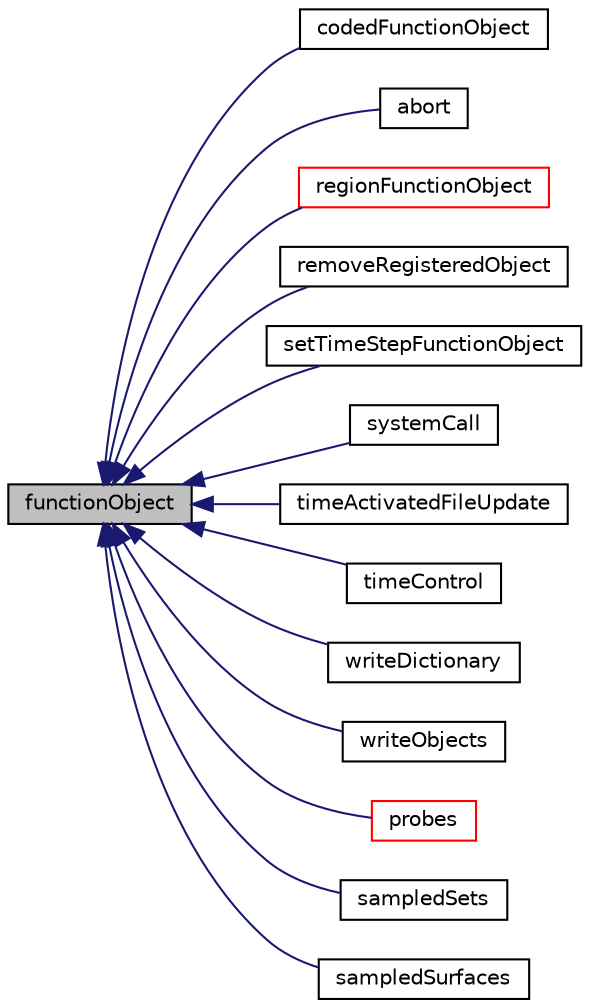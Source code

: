 digraph "functionObject"
{
  bgcolor="transparent";
  edge [fontname="Helvetica",fontsize="10",labelfontname="Helvetica",labelfontsize="10"];
  node [fontname="Helvetica",fontsize="10",shape=record];
  rankdir="LR";
  Node0 [label="functionObject",height=0.2,width=0.4,color="black", fillcolor="grey75", style="filled", fontcolor="black"];
  Node0 -> Node1 [dir="back",color="midnightblue",fontsize="10",style="solid",fontname="Helvetica"];
  Node1 [label="codedFunctionObject",height=0.2,width=0.4,color="black",URL="$a24389.html",tooltip="Provides a general interface to enable dynamic code compilation. "];
  Node0 -> Node2 [dir="back",color="midnightblue",fontsize="10",style="solid",fontname="Helvetica"];
  Node2 [label="abort",height=0.2,width=0.4,color="black",URL="$a24385.html",tooltip="Watches for presence of the named file in the $FOAM_CASE directory and aborts the calculation if it i..."];
  Node0 -> Node3 [dir="back",color="midnightblue",fontsize="10",style="solid",fontname="Helvetica"];
  Node3 [label="regionFunctionObject",height=0.2,width=0.4,color="red",URL="$a27233.html",tooltip="Specialization of Foam::functionObject for a region and providing a reference to the region Foam::obj..."];
  Node0 -> Node55 [dir="back",color="midnightblue",fontsize="10",style="solid",fontname="Helvetica"];
  Node55 [label="removeRegisteredObject",height=0.2,width=0.4,color="black",URL="$a24393.html",tooltip="Removes registered objects if present in the database. "];
  Node0 -> Node56 [dir="back",color="midnightblue",fontsize="10",style="solid",fontname="Helvetica"];
  Node56 [label="setTimeStepFunctionObject",height=0.2,width=0.4,color="black",URL="$a24401.html",tooltip="Overrides the timeStep. Can only be used with solvers with adjustTimeStep control (e..."];
  Node0 -> Node57 [dir="back",color="midnightblue",fontsize="10",style="solid",fontname="Helvetica"];
  Node57 [label="systemCall",height=0.2,width=0.4,color="black",URL="$a24405.html",tooltip="Executes system calls, entered in the form of a string lists. "];
  Node0 -> Node58 [dir="back",color="midnightblue",fontsize="10",style="solid",fontname="Helvetica"];
  Node58 [label="timeActivatedFileUpdate",height=0.2,width=0.4,color="black",URL="$a24409.html",tooltip="Performs a file copy/replacement once a specified time has been reached. "];
  Node0 -> Node59 [dir="back",color="midnightblue",fontsize="10",style="solid",fontname="Helvetica"];
  Node59 [label="timeControl",height=0.2,width=0.4,color="black",URL="$a27241.html"];
  Node0 -> Node60 [dir="back",color="midnightblue",fontsize="10",style="solid",fontname="Helvetica"];
  Node60 [label="writeDictionary",height=0.2,width=0.4,color="black",URL="$a24413.html",tooltip="Writes dictionaries on start-up and on change. "];
  Node0 -> Node61 [dir="back",color="midnightblue",fontsize="10",style="solid",fontname="Helvetica"];
  Node61 [label="writeObjects",height=0.2,width=0.4,color="black",URL="$a24417.html",tooltip="Allows specification of different writing frequency of objects registered to the database. "];
  Node0 -> Node62 [dir="back",color="midnightblue",fontsize="10",style="solid",fontname="Helvetica"];
  Node62 [label="probes",height=0.2,width=0.4,color="red",URL="$a30541.html",tooltip="Set of locations to sample. "];
  Node0 -> Node64 [dir="back",color="midnightblue",fontsize="10",style="solid",fontname="Helvetica"];
  Node64 [label="sampledSets",height=0.2,width=0.4,color="black",URL="$a30597.html",tooltip="Set of sets to sample. Call sampledSets.write() to sample&write files. "];
  Node0 -> Node65 [dir="back",color="midnightblue",fontsize="10",style="solid",fontname="Helvetica"];
  Node65 [label="sampledSurfaces",height=0.2,width=0.4,color="black",URL="$a30661.html",tooltip="Set of surfaces to sample. "];
}
